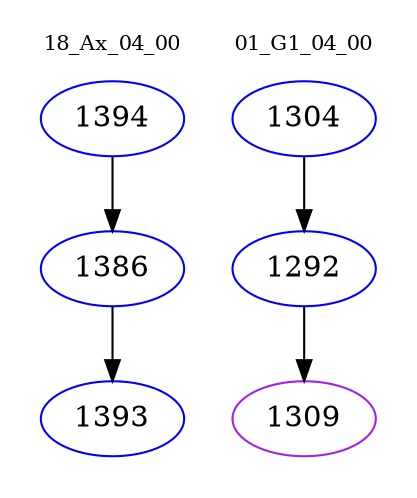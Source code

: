digraph{
subgraph cluster_0 {
color = white
label = "18_Ax_04_00";
fontsize=10;
T0_1394 [label="1394", color="blue"]
T0_1394 -> T0_1386 [color="black"]
T0_1386 [label="1386", color="blue"]
T0_1386 -> T0_1393 [color="black"]
T0_1393 [label="1393", color="blue"]
}
subgraph cluster_1 {
color = white
label = "01_G1_04_00";
fontsize=10;
T1_1304 [label="1304", color="blue"]
T1_1304 -> T1_1292 [color="black"]
T1_1292 [label="1292", color="blue"]
T1_1292 -> T1_1309 [color="black"]
T1_1309 [label="1309", color="purple"]
}
}
